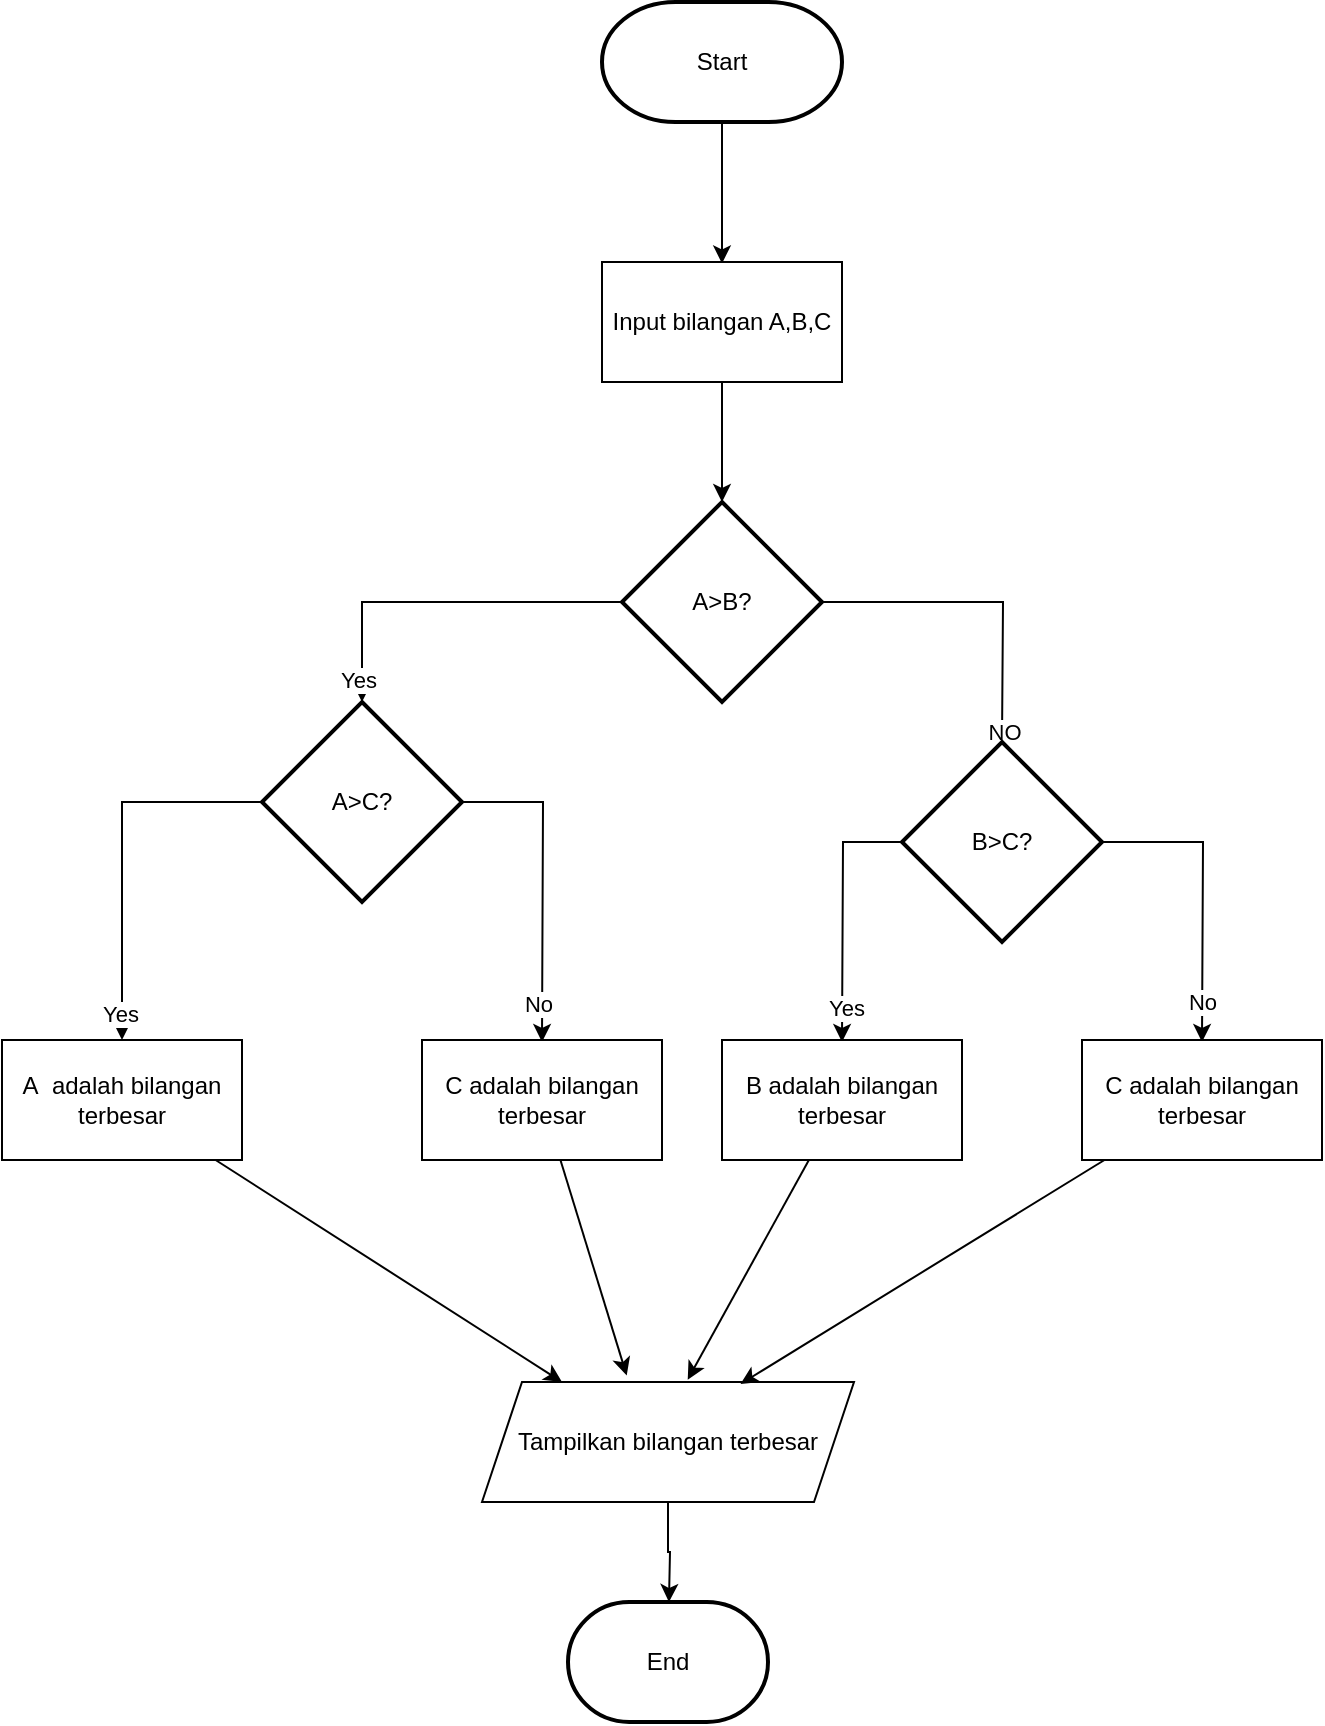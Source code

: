 <mxfile version="24.8.2">
  <diagram id="C5RBs43oDa-KdzZeNtuy" name="Page-1">
    <mxGraphModel dx="836" dy="518" grid="1" gridSize="10" guides="1" tooltips="1" connect="1" arrows="1" fold="1" page="1" pageScale="1" pageWidth="827" pageHeight="1169" math="0" shadow="0">
      <root>
        <mxCell id="WIyWlLk6GJQsqaUBKTNV-0" />
        <mxCell id="WIyWlLk6GJQsqaUBKTNV-1" parent="WIyWlLk6GJQsqaUBKTNV-0" />
        <mxCell id="XLbYOeynP4Yj3D1F5Rad-4" value="Start" style="strokeWidth=2;html=1;shape=mxgraph.flowchart.terminator;whiteSpace=wrap;" vertex="1" parent="WIyWlLk6GJQsqaUBKTNV-1">
          <mxGeometry x="320" y="590" width="120" height="60" as="geometry" />
        </mxCell>
        <mxCell id="XLbYOeynP4Yj3D1F5Rad-5" value="" style="endArrow=classic;html=1;rounded=0;" edge="1" parent="WIyWlLk6GJQsqaUBKTNV-1" source="XLbYOeynP4Yj3D1F5Rad-4">
          <mxGeometry width="50" height="50" relative="1" as="geometry">
            <mxPoint x="380" y="700" as="sourcePoint" />
            <mxPoint x="380" y="720.711" as="targetPoint" />
          </mxGeometry>
        </mxCell>
        <mxCell id="XLbYOeynP4Yj3D1F5Rad-7" style="edgeStyle=orthogonalEdgeStyle;rounded=0;orthogonalLoop=1;jettySize=auto;html=1;exitX=0.5;exitY=1;exitDx=0;exitDy=0;" edge="1" parent="WIyWlLk6GJQsqaUBKTNV-1" source="XLbYOeynP4Yj3D1F5Rad-6">
          <mxGeometry relative="1" as="geometry">
            <mxPoint x="380" y="840" as="targetPoint" />
          </mxGeometry>
        </mxCell>
        <mxCell id="XLbYOeynP4Yj3D1F5Rad-6" value="Input bilangan A,B,C" style="rounded=0;whiteSpace=wrap;html=1;" vertex="1" parent="WIyWlLk6GJQsqaUBKTNV-1">
          <mxGeometry x="320" y="720" width="120" height="60" as="geometry" />
        </mxCell>
        <mxCell id="XLbYOeynP4Yj3D1F5Rad-9" style="edgeStyle=orthogonalEdgeStyle;rounded=0;orthogonalLoop=1;jettySize=auto;html=1;exitX=0;exitY=0.5;exitDx=0;exitDy=0;exitPerimeter=0;entryX=0.5;entryY=0;entryDx=0;entryDy=0;entryPerimeter=0;" edge="1" parent="WIyWlLk6GJQsqaUBKTNV-1" source="XLbYOeynP4Yj3D1F5Rad-8" target="XLbYOeynP4Yj3D1F5Rad-10">
          <mxGeometry relative="1" as="geometry">
            <mxPoint x="200" y="890" as="targetPoint" />
            <Array as="points">
              <mxPoint x="200" y="890" />
              <mxPoint x="200" y="940" />
            </Array>
          </mxGeometry>
        </mxCell>
        <mxCell id="XLbYOeynP4Yj3D1F5Rad-18" value="Yes" style="edgeLabel;html=1;align=center;verticalAlign=middle;resizable=0;points=[];" vertex="1" connectable="0" parent="XLbYOeynP4Yj3D1F5Rad-9">
          <mxGeometry x="0.871" y="-2" relative="1" as="geometry">
            <mxPoint as="offset" />
          </mxGeometry>
        </mxCell>
        <mxCell id="XLbYOeynP4Yj3D1F5Rad-11" style="edgeStyle=orthogonalEdgeStyle;rounded=0;orthogonalLoop=1;jettySize=auto;html=1;" edge="1" parent="WIyWlLk6GJQsqaUBKTNV-1" source="XLbYOeynP4Yj3D1F5Rad-8">
          <mxGeometry relative="1" as="geometry">
            <mxPoint x="520" y="960" as="targetPoint" />
          </mxGeometry>
        </mxCell>
        <mxCell id="XLbYOeynP4Yj3D1F5Rad-17" value="NO" style="edgeLabel;html=1;align=center;verticalAlign=middle;resizable=0;points=[];" vertex="1" connectable="0" parent="XLbYOeynP4Yj3D1F5Rad-11">
          <mxGeometry x="0.938" y="1" relative="1" as="geometry">
            <mxPoint as="offset" />
          </mxGeometry>
        </mxCell>
        <mxCell id="XLbYOeynP4Yj3D1F5Rad-8" value="A&amp;gt;B?" style="strokeWidth=2;html=1;shape=mxgraph.flowchart.decision;whiteSpace=wrap;" vertex="1" parent="WIyWlLk6GJQsqaUBKTNV-1">
          <mxGeometry x="330" y="840" width="100" height="100" as="geometry" />
        </mxCell>
        <mxCell id="XLbYOeynP4Yj3D1F5Rad-19" style="edgeStyle=orthogonalEdgeStyle;rounded=0;orthogonalLoop=1;jettySize=auto;html=1;exitX=1;exitY=0.5;exitDx=0;exitDy=0;exitPerimeter=0;" edge="1" parent="WIyWlLk6GJQsqaUBKTNV-1" source="XLbYOeynP4Yj3D1F5Rad-10">
          <mxGeometry relative="1" as="geometry">
            <mxPoint x="290" y="1110" as="targetPoint" />
          </mxGeometry>
        </mxCell>
        <mxCell id="XLbYOeynP4Yj3D1F5Rad-27" value="No" style="edgeLabel;html=1;align=center;verticalAlign=middle;resizable=0;points=[];" vertex="1" connectable="0" parent="XLbYOeynP4Yj3D1F5Rad-19">
          <mxGeometry x="0.756" y="-2" relative="1" as="geometry">
            <mxPoint as="offset" />
          </mxGeometry>
        </mxCell>
        <mxCell id="XLbYOeynP4Yj3D1F5Rad-20" style="edgeStyle=orthogonalEdgeStyle;rounded=0;orthogonalLoop=1;jettySize=auto;html=1;exitX=0;exitY=0.5;exitDx=0;exitDy=0;exitPerimeter=0;entryX=0.5;entryY=0;entryDx=0;entryDy=0;" edge="1" parent="WIyWlLk6GJQsqaUBKTNV-1" source="XLbYOeynP4Yj3D1F5Rad-10" target="XLbYOeynP4Yj3D1F5Rad-21">
          <mxGeometry relative="1" as="geometry">
            <mxPoint x="80" y="1100" as="targetPoint" />
            <Array as="points">
              <mxPoint x="80" y="990" />
            </Array>
          </mxGeometry>
        </mxCell>
        <mxCell id="XLbYOeynP4Yj3D1F5Rad-26" value="Yes" style="edgeLabel;html=1;align=center;verticalAlign=middle;resizable=0;points=[];" vertex="1" connectable="0" parent="XLbYOeynP4Yj3D1F5Rad-20">
          <mxGeometry x="0.859" y="-1" relative="1" as="geometry">
            <mxPoint as="offset" />
          </mxGeometry>
        </mxCell>
        <mxCell id="XLbYOeynP4Yj3D1F5Rad-10" value="A&amp;gt;C?" style="strokeWidth=2;html=1;shape=mxgraph.flowchart.decision;whiteSpace=wrap;" vertex="1" parent="WIyWlLk6GJQsqaUBKTNV-1">
          <mxGeometry x="150" y="940" width="100" height="100" as="geometry" />
        </mxCell>
        <mxCell id="XLbYOeynP4Yj3D1F5Rad-23" style="edgeStyle=orthogonalEdgeStyle;rounded=0;orthogonalLoop=1;jettySize=auto;html=1;exitX=0;exitY=0.5;exitDx=0;exitDy=0;exitPerimeter=0;" edge="1" parent="WIyWlLk6GJQsqaUBKTNV-1" source="XLbYOeynP4Yj3D1F5Rad-12">
          <mxGeometry relative="1" as="geometry">
            <mxPoint x="440" y="1110" as="targetPoint" />
          </mxGeometry>
        </mxCell>
        <mxCell id="XLbYOeynP4Yj3D1F5Rad-33" value="Yes" style="edgeLabel;html=1;align=center;verticalAlign=middle;resizable=0;points=[];" vertex="1" connectable="0" parent="XLbYOeynP4Yj3D1F5Rad-23">
          <mxGeometry x="0.73" y="2" relative="1" as="geometry">
            <mxPoint as="offset" />
          </mxGeometry>
        </mxCell>
        <mxCell id="XLbYOeynP4Yj3D1F5Rad-29" style="edgeStyle=orthogonalEdgeStyle;rounded=0;orthogonalLoop=1;jettySize=auto;html=1;exitX=1;exitY=0.5;exitDx=0;exitDy=0;exitPerimeter=0;" edge="1" parent="WIyWlLk6GJQsqaUBKTNV-1" source="XLbYOeynP4Yj3D1F5Rad-12">
          <mxGeometry relative="1" as="geometry">
            <mxPoint x="620.0" y="1110" as="targetPoint" />
          </mxGeometry>
        </mxCell>
        <mxCell id="XLbYOeynP4Yj3D1F5Rad-34" value="No" style="edgeLabel;html=1;align=center;verticalAlign=middle;resizable=0;points=[];" vertex="1" connectable="0" parent="XLbYOeynP4Yj3D1F5Rad-29">
          <mxGeometry x="0.726" relative="1" as="geometry">
            <mxPoint as="offset" />
          </mxGeometry>
        </mxCell>
        <mxCell id="XLbYOeynP4Yj3D1F5Rad-12" value="B&amp;gt;C?" style="strokeWidth=2;html=1;shape=mxgraph.flowchart.decision;whiteSpace=wrap;" vertex="1" parent="WIyWlLk6GJQsqaUBKTNV-1">
          <mxGeometry x="470" y="960" width="100" height="100" as="geometry" />
        </mxCell>
        <mxCell id="XLbYOeynP4Yj3D1F5Rad-21" value="A&amp;nbsp; adalah bilangan terbesar" style="rounded=0;whiteSpace=wrap;html=1;" vertex="1" parent="WIyWlLk6GJQsqaUBKTNV-1">
          <mxGeometry x="20" y="1109" width="120" height="60" as="geometry" />
        </mxCell>
        <mxCell id="XLbYOeynP4Yj3D1F5Rad-25" value="C adalah bilangan terbesar" style="rounded=0;whiteSpace=wrap;html=1;" vertex="1" parent="WIyWlLk6GJQsqaUBKTNV-1">
          <mxGeometry x="230" y="1109" width="120" height="60" as="geometry" />
        </mxCell>
        <mxCell id="XLbYOeynP4Yj3D1F5Rad-28" value="B adalah bilangan terbesar" style="rounded=0;whiteSpace=wrap;html=1;" vertex="1" parent="WIyWlLk6GJQsqaUBKTNV-1">
          <mxGeometry x="380" y="1109" width="120" height="60" as="geometry" />
        </mxCell>
        <mxCell id="XLbYOeynP4Yj3D1F5Rad-30" value="C adalah bilangan terbesar" style="rounded=0;whiteSpace=wrap;html=1;" vertex="1" parent="WIyWlLk6GJQsqaUBKTNV-1">
          <mxGeometry x="560" y="1109" width="120" height="60" as="geometry" />
        </mxCell>
        <mxCell id="XLbYOeynP4Yj3D1F5Rad-37" value="" style="curved=1;endArrow=classic;html=1;rounded=0;" edge="1" parent="WIyWlLk6GJQsqaUBKTNV-1" source="XLbYOeynP4Yj3D1F5Rad-21">
          <mxGeometry width="50" height="50" relative="1" as="geometry">
            <mxPoint x="80" y="1219" as="sourcePoint" />
            <mxPoint x="300" y="1280" as="targetPoint" />
          </mxGeometry>
        </mxCell>
        <mxCell id="XLbYOeynP4Yj3D1F5Rad-39" value="" style="curved=1;endArrow=classic;html=1;rounded=0;entryX=0.389;entryY=-0.054;entryDx=0;entryDy=0;entryPerimeter=0;" edge="1" parent="WIyWlLk6GJQsqaUBKTNV-1" source="XLbYOeynP4Yj3D1F5Rad-25" target="XLbYOeynP4Yj3D1F5Rad-40">
          <mxGeometry width="50" height="50" relative="1" as="geometry">
            <mxPoint x="290" y="1219" as="sourcePoint" />
            <mxPoint x="320" y="1270" as="targetPoint" />
          </mxGeometry>
        </mxCell>
        <mxCell id="XLbYOeynP4Yj3D1F5Rad-44" style="edgeStyle=orthogonalEdgeStyle;rounded=0;orthogonalLoop=1;jettySize=auto;html=1;exitX=0.5;exitY=1;exitDx=0;exitDy=0;" edge="1" parent="WIyWlLk6GJQsqaUBKTNV-1" source="XLbYOeynP4Yj3D1F5Rad-40">
          <mxGeometry relative="1" as="geometry">
            <mxPoint x="353.474" y="1390" as="targetPoint" />
          </mxGeometry>
        </mxCell>
        <mxCell id="XLbYOeynP4Yj3D1F5Rad-40" value="Tampilkan bilangan terbesar" style="shape=parallelogram;perimeter=parallelogramPerimeter;whiteSpace=wrap;html=1;fixedSize=1;" vertex="1" parent="WIyWlLk6GJQsqaUBKTNV-1">
          <mxGeometry x="260" y="1280" width="186" height="60" as="geometry" />
        </mxCell>
        <mxCell id="XLbYOeynP4Yj3D1F5Rad-42" value="" style="curved=1;endArrow=classic;html=1;rounded=0;entryX=0.553;entryY=-0.019;entryDx=0;entryDy=0;entryPerimeter=0;" edge="1" parent="WIyWlLk6GJQsqaUBKTNV-1" source="XLbYOeynP4Yj3D1F5Rad-28" target="XLbYOeynP4Yj3D1F5Rad-40">
          <mxGeometry width="50" height="50" relative="1" as="geometry">
            <mxPoint x="440" y="1219" as="sourcePoint" />
            <mxPoint x="440" y="1239.711" as="targetPoint" />
          </mxGeometry>
        </mxCell>
        <mxCell id="XLbYOeynP4Yj3D1F5Rad-43" value="" style="curved=1;endArrow=classic;html=1;rounded=0;entryX=0.695;entryY=0.016;entryDx=0;entryDy=0;entryPerimeter=0;" edge="1" parent="WIyWlLk6GJQsqaUBKTNV-1" source="XLbYOeynP4Yj3D1F5Rad-30" target="XLbYOeynP4Yj3D1F5Rad-40">
          <mxGeometry width="50" height="50" relative="1" as="geometry">
            <mxPoint x="620" y="1219" as="sourcePoint" />
            <mxPoint x="620" y="1239.711" as="targetPoint" />
          </mxGeometry>
        </mxCell>
        <mxCell id="XLbYOeynP4Yj3D1F5Rad-45" value="End" style="strokeWidth=2;html=1;shape=mxgraph.flowchart.terminator;whiteSpace=wrap;" vertex="1" parent="WIyWlLk6GJQsqaUBKTNV-1">
          <mxGeometry x="303" y="1390" width="100" height="60" as="geometry" />
        </mxCell>
      </root>
    </mxGraphModel>
  </diagram>
</mxfile>
